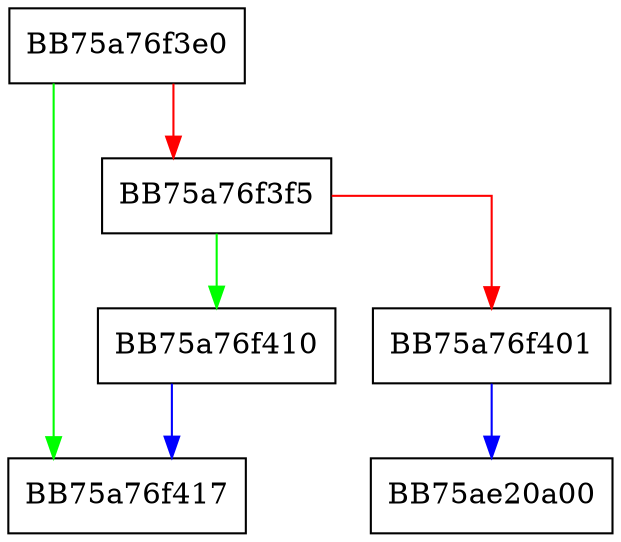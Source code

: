 digraph WrapperGetSystemTimePreciseAsFileTime {
  node [shape="box"];
  graph [splines=ortho];
  BB75a76f3e0 -> BB75a76f417 [color="green"];
  BB75a76f3e0 -> BB75a76f3f5 [color="red"];
  BB75a76f3f5 -> BB75a76f410 [color="green"];
  BB75a76f3f5 -> BB75a76f401 [color="red"];
  BB75a76f401 -> BB75ae20a00 [color="blue"];
  BB75a76f410 -> BB75a76f417 [color="blue"];
}